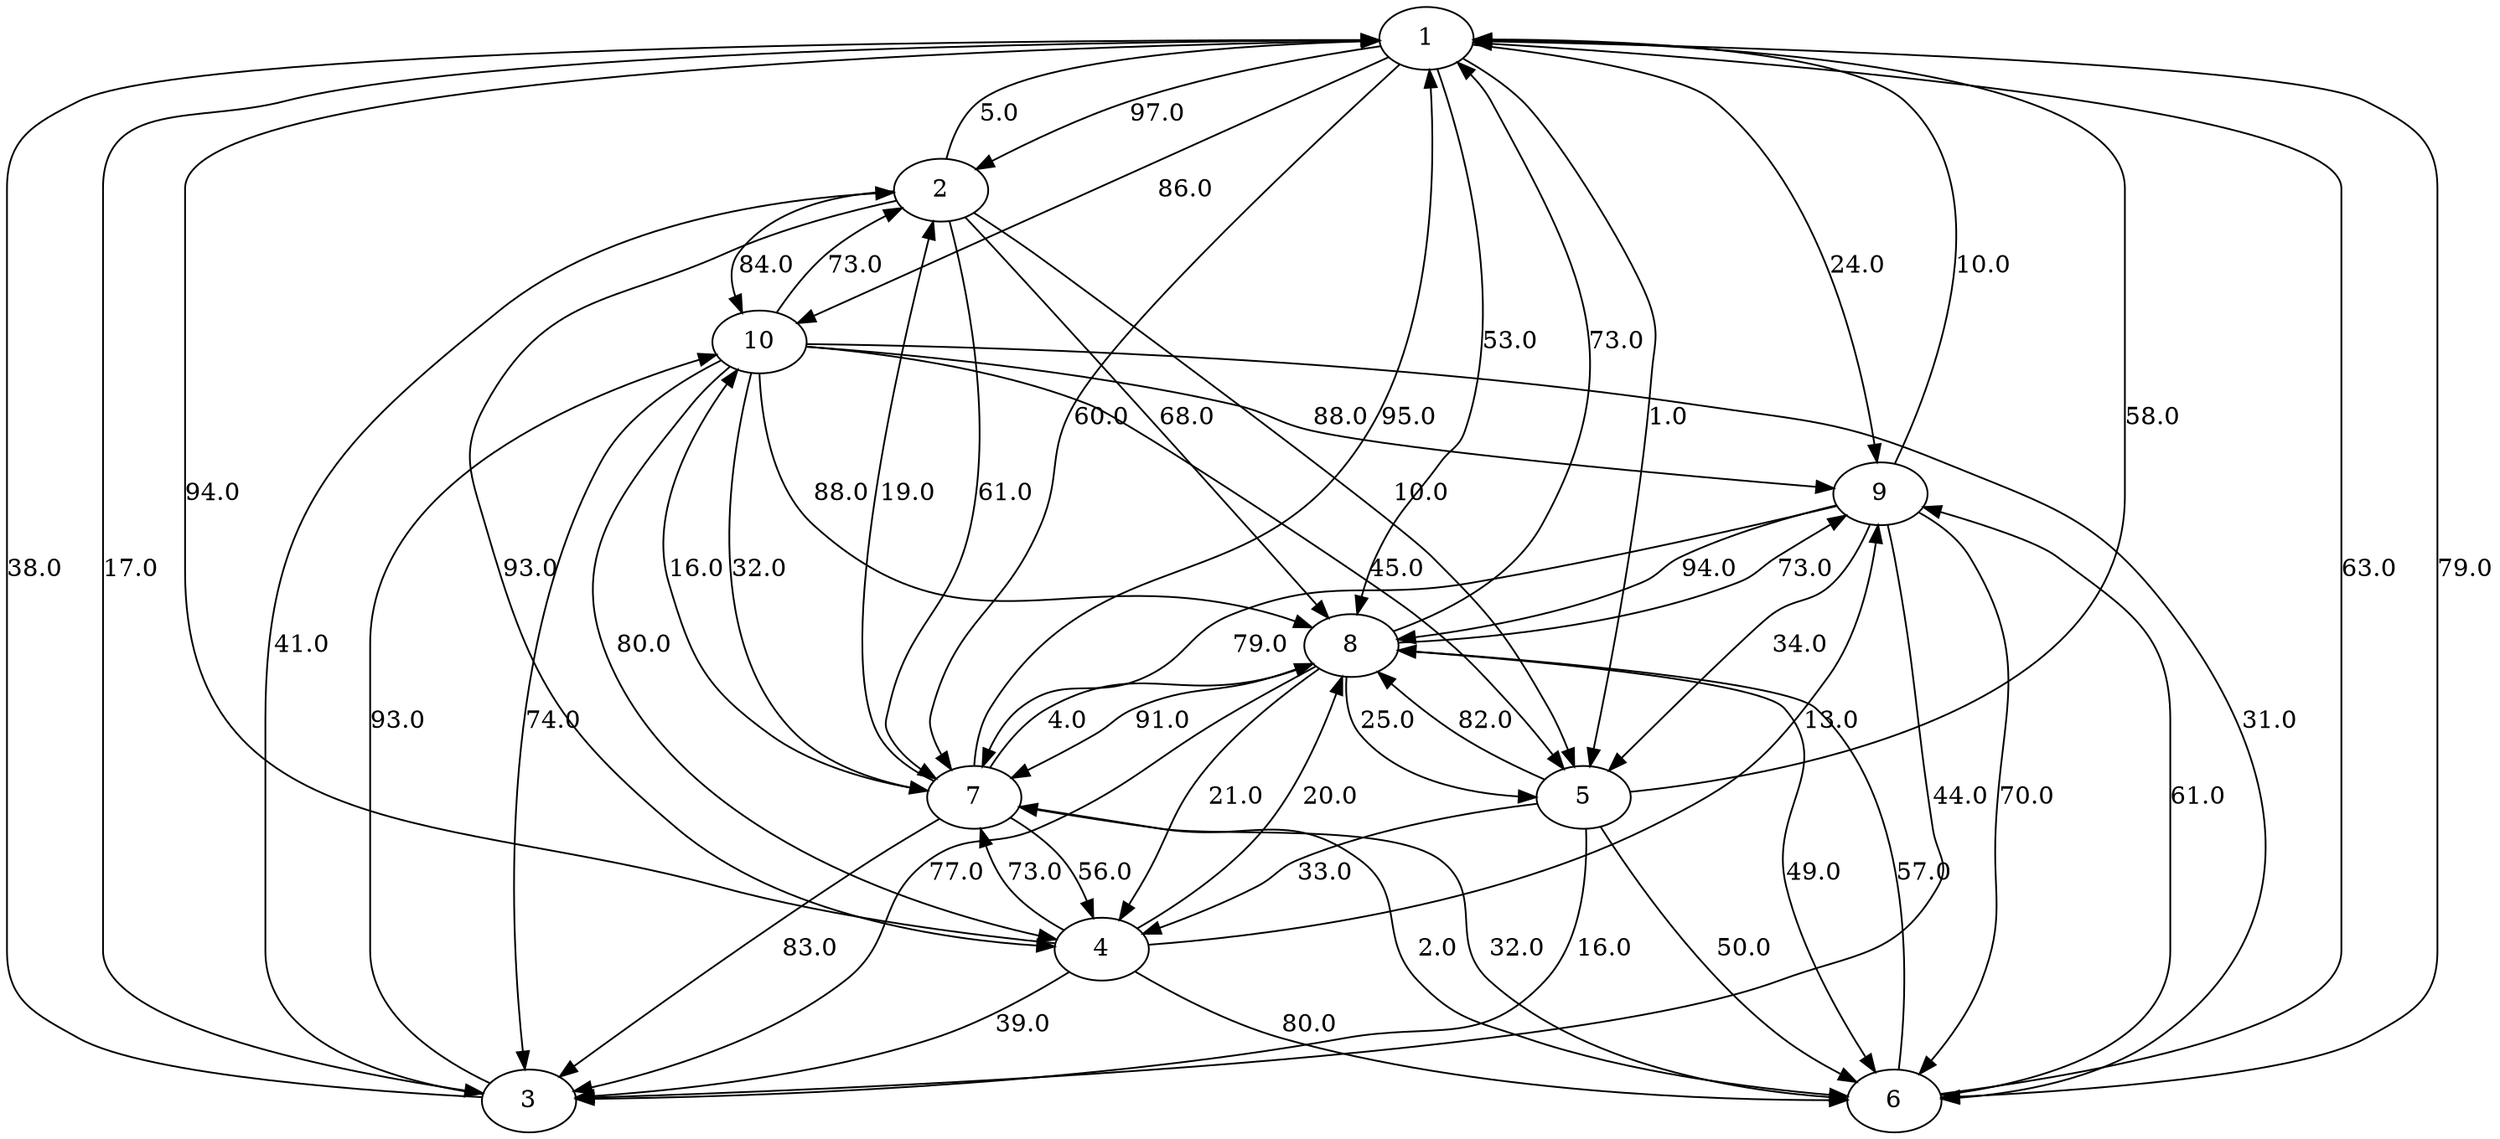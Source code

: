 strict digraph G {
  1 [ label="1" ];
  2 [ label="2" ];
  3 [ label="3" ];
  4 [ label="4" ];
  5 [ label="5" ];
  6 [ label="6" ];
  7 [ label="7" ];
  8 [ label="8" ];
  9 [ label="9" ];
  10 [ label="10" ];
  4 -> 1 [ label="94.0" ];
  2 -> 8 [ label="68.0" ];
  2 -> 1 [ label="5.0" ];
  8 -> 1 [ label="73.0" ];
  6 -> 9 [ label="61.0" ];
  10 -> 3 [ label="74.0" ];
  10 -> 5 [ label="45.0" ];
  5 -> 6 [ label="50.0" ];
  5 -> 4 [ label="33.0" ];
  10 -> 2 [ label="73.0" ];
  9 -> 8 [ label="94.0" ];
  8 -> 6 [ label="49.0" ];
  3 -> 2 [ label="41.0" ];
  1 -> 2 [ label="97.0" ];
  8 -> 4 [ label="21.0" ];
  10 -> 4 [ label="80.0" ];
  6 -> 8 [ label="57.0" ];
  5 -> 8 [ label="82.0" ];
  5 -> 3 [ label="16.0" ];
  4 -> 6 [ label="80.0" ];
  1 -> 6 [ label="79.0" ];
  4 -> 7 [ label="73.0" ];
  8 -> 5 [ label="25.0" ];
  4 -> 9 [ label="13.0" ];
  4 -> 8 [ label="20.0" ];
  8 -> 7 [ label="91.0" ];
  4 -> 3 [ label="39.0" ];
  2 -> 7 [ label="61.0" ];
  7 -> 8 [ label="4.0" ];
  10 -> 9 [ label="88.0" ];
  3 -> 10 [ label="93.0" ];
  1 -> 10 [ label="86.0" ];
  6 -> 1 [ label="63.0" ];
  10 -> 7 [ label="32.0" ];
  9 -> 5 [ label="34.0" ];
  10 -> 6 [ label="31.0" ];
  7 -> 10 [ label="16.0" ];
  1 -> 7 [ label="60.0" ];
  6 -> 7 [ label="32.0" ];
  9 -> 7 [ label="79.0" ];
  3 -> 1 [ label="38.0" ];
  9 -> 1 [ label="10.0" ];
  7 -> 1 [ label="95.0" ];
  2 -> 4 [ label="93.0" ];
  10 -> 8 [ label="88.0" ];
  8 -> 3 [ label="77.0" ];
  7 -> 2 [ label="19.0" ];
  7 -> 3 [ label="83.0" ];
  2 -> 10 [ label="84.0" ];
  9 -> 6 [ label="70.0" ];
  5 -> 1 [ label="58.0" ];
  1 -> 8 [ label="53.0" ];
  1 -> 3 [ label="17.0" ];
  1 -> 9 [ label="24.0" ];
  1 -> 5 [ label="1.0" ];
  7 -> 6 [ label="2.0" ];
  2 -> 5 [ label="10.0" ];
  7 -> 4 [ label="56.0" ];
  9 -> 3 [ label="44.0" ];
  8 -> 9 [ label="73.0" ];
}
